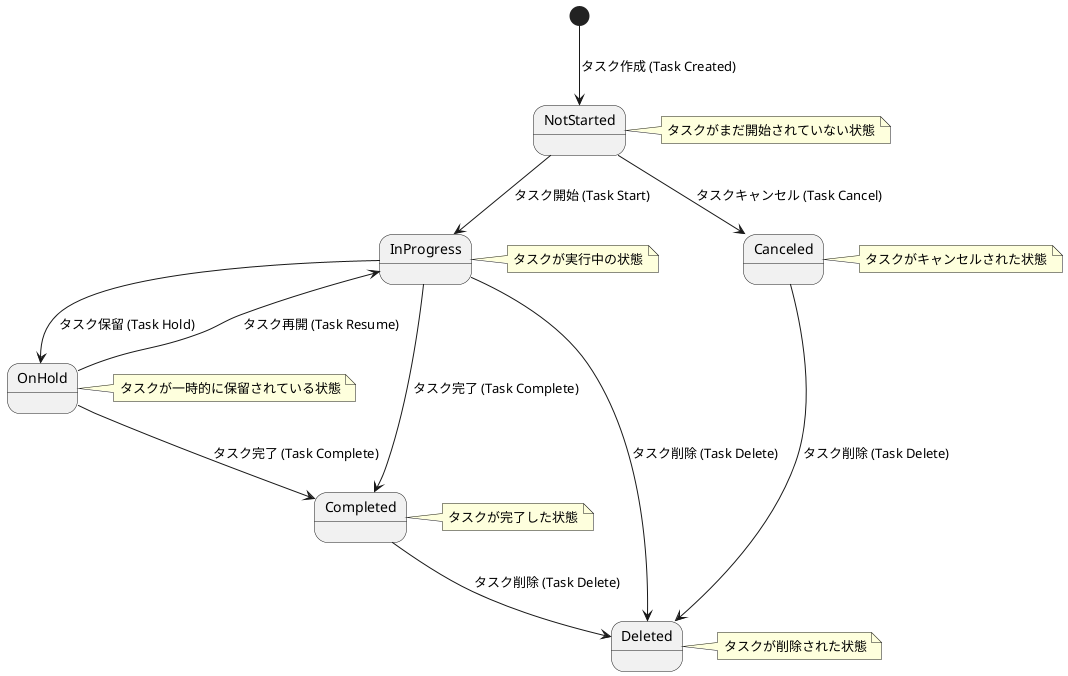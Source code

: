 @startuml
[*] --> NotStarted : タスク作成 (Task Created)
NotStarted --> InProgress : タスク開始 (Task Start)
NotStarted --> Canceled : タスクキャンセル (Task Cancel)

InProgress --> OnHold : タスク保留 (Task Hold)
InProgress --> Completed : タスク完了 (Task Complete)
InProgress --> Deleted : タスク削除 (Task Delete)

OnHold --> InProgress : タスク再開 (Task Resume)
OnHold --> Completed : タスク完了 (Task Complete)

Completed --> Deleted : タスク削除 (Task Delete)
Canceled --> Deleted : タスク削除 (Task Delete)

state NotStarted
state InProgress
state OnHold
state Completed
state Canceled
state Deleted

note right of NotStarted
  タスクがまだ開始されていない状態
end note

note right of InProgress
  タスクが実行中の状態
end note

note right of OnHold
  タスクが一時的に保留されている状態
end note

note right of Completed
  タスクが完了した状態
end note

note right of Canceled
  タスクがキャンセルされた状態
end note

note right of Deleted
  タスクが削除された状態
end note
@enduml
